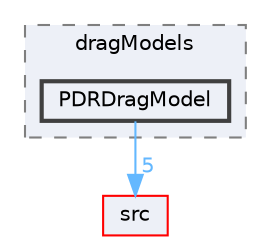 digraph "applications/solvers/combustion/PDRFoam/PDRModels/dragModels/PDRDragModel"
{
 // LATEX_PDF_SIZE
  bgcolor="transparent";
  edge [fontname=Helvetica,fontsize=10,labelfontname=Helvetica,labelfontsize=10];
  node [fontname=Helvetica,fontsize=10,shape=box,height=0.2,width=0.4];
  compound=true
  subgraph clusterdir_c833b6868a1136272de6782c3a4b48f1 {
    graph [ bgcolor="#edf0f7", pencolor="grey50", label="dragModels", fontname=Helvetica,fontsize=10 style="filled,dashed", URL="dir_c833b6868a1136272de6782c3a4b48f1.html",tooltip=""]
  dir_b20e437904c271723cfefc66093fbcd1 [label="PDRDragModel", fillcolor="#edf0f7", color="grey25", style="filled,bold", URL="dir_b20e437904c271723cfefc66093fbcd1.html",tooltip=""];
  }
  dir_68267d1309a1af8e8297ef4c3efbcdba [label="src", fillcolor="#edf0f7", color="red", style="filled", URL="dir_68267d1309a1af8e8297ef4c3efbcdba.html",tooltip=""];
  dir_b20e437904c271723cfefc66093fbcd1->dir_68267d1309a1af8e8297ef4c3efbcdba [headlabel="5", labeldistance=1.5 headhref="dir_002858_003729.html" href="dir_002858_003729.html" color="steelblue1" fontcolor="steelblue1"];
}
